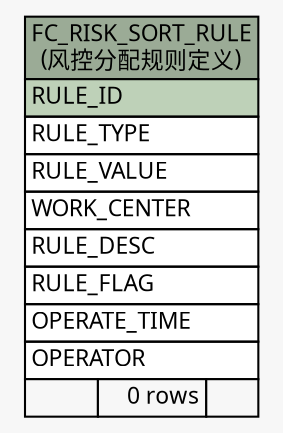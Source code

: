 // dot 2.26.0 on Linux 2.6.32-504.3.3.el6.x86_64
// SchemaSpy rev Unknown
digraph "FC_RISK_SORT_RULE" {
  graph [
    rankdir="RL"
    bgcolor="#f7f7f7"
    nodesep="0.18"
    ranksep="0.46"
    fontname="Microsoft YaHei"
    fontsize="11"
  ];
  node [
    fontname="Microsoft YaHei"
    fontsize="11"
    shape="plaintext"
  ];
  edge [
    arrowsize="0.8"
  ];
  "FC_RISK_SORT_RULE" [
    label=<
    <TABLE BORDER="0" CELLBORDER="1" CELLSPACING="0" BGCOLOR="#ffffff">
      <TR><TD COLSPAN="3" BGCOLOR="#9bab96" ALIGN="CENTER">FC_RISK_SORT_RULE<br/>(风控分配规则定义)</TD></TR>
      <TR><TD PORT="RULE_ID" COLSPAN="3" BGCOLOR="#bed1b8" ALIGN="LEFT">RULE_ID</TD></TR>
      <TR><TD PORT="RULE_TYPE" COLSPAN="3" ALIGN="LEFT">RULE_TYPE</TD></TR>
      <TR><TD PORT="RULE_VALUE" COLSPAN="3" ALIGN="LEFT">RULE_VALUE</TD></TR>
      <TR><TD PORT="WORK_CENTER" COLSPAN="3" ALIGN="LEFT">WORK_CENTER</TD></TR>
      <TR><TD PORT="RULE_DESC" COLSPAN="3" ALIGN="LEFT">RULE_DESC</TD></TR>
      <TR><TD PORT="RULE_FLAG" COLSPAN="3" ALIGN="LEFT">RULE_FLAG</TD></TR>
      <TR><TD PORT="OPERATE_TIME" COLSPAN="3" ALIGN="LEFT">OPERATE_TIME</TD></TR>
      <TR><TD PORT="OPERATOR" COLSPAN="3" ALIGN="LEFT">OPERATOR</TD></TR>
      <TR><TD ALIGN="LEFT" BGCOLOR="#f7f7f7">  </TD><TD ALIGN="RIGHT" BGCOLOR="#f7f7f7">0 rows</TD><TD ALIGN="RIGHT" BGCOLOR="#f7f7f7">  </TD></TR>
    </TABLE>>
    URL="tables/FC_RISK_SORT_RULE.html"
    tooltip="FC_RISK_SORT_RULE"
  ];
}

